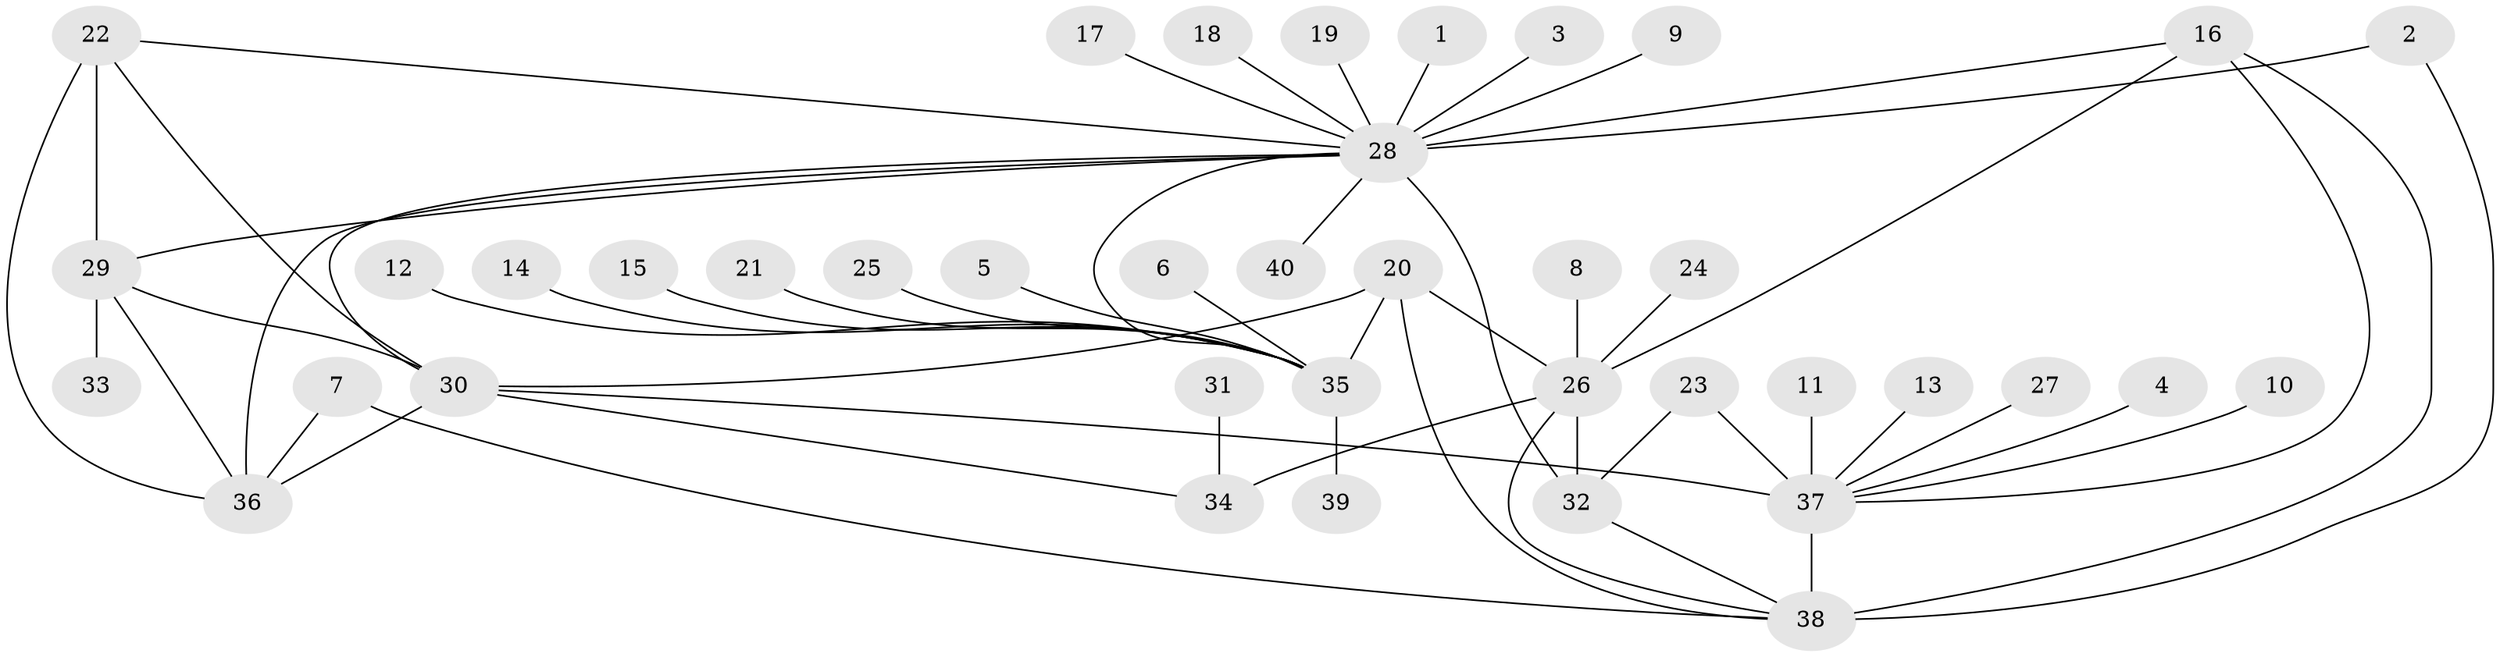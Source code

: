 // original degree distribution, {11: 0.022900763358778626, 6: 0.03816793893129771, 9: 0.06870229007633588, 5: 0.015267175572519083, 10: 0.015267175572519083, 7: 0.015267175572519083, 8: 0.022900763358778626, 12: 0.022900763358778626, 13: 0.007633587786259542, 1: 0.6183206106870229, 2: 0.11450381679389313, 3: 0.030534351145038167, 4: 0.007633587786259542}
// Generated by graph-tools (version 1.1) at 2025/37/03/04/25 23:37:50]
// undirected, 40 vertices, 57 edges
graph export_dot {
  node [color=gray90,style=filled];
  1;
  2;
  3;
  4;
  5;
  6;
  7;
  8;
  9;
  10;
  11;
  12;
  13;
  14;
  15;
  16;
  17;
  18;
  19;
  20;
  21;
  22;
  23;
  24;
  25;
  26;
  27;
  28;
  29;
  30;
  31;
  32;
  33;
  34;
  35;
  36;
  37;
  38;
  39;
  40;
  1 -- 28 [weight=1.0];
  2 -- 28 [weight=1.0];
  2 -- 38 [weight=1.0];
  3 -- 28 [weight=1.0];
  4 -- 37 [weight=1.0];
  5 -- 35 [weight=1.0];
  6 -- 35 [weight=1.0];
  7 -- 36 [weight=1.0];
  7 -- 38 [weight=1.0];
  8 -- 26 [weight=1.0];
  9 -- 28 [weight=1.0];
  10 -- 37 [weight=1.0];
  11 -- 37 [weight=1.0];
  12 -- 35 [weight=1.0];
  13 -- 37 [weight=1.0];
  14 -- 35 [weight=1.0];
  15 -- 35 [weight=1.0];
  16 -- 26 [weight=1.0];
  16 -- 28 [weight=1.0];
  16 -- 37 [weight=1.0];
  16 -- 38 [weight=1.0];
  17 -- 28 [weight=1.0];
  18 -- 28 [weight=1.0];
  19 -- 28 [weight=1.0];
  20 -- 26 [weight=2.0];
  20 -- 30 [weight=1.0];
  20 -- 35 [weight=8.0];
  20 -- 38 [weight=1.0];
  21 -- 35 [weight=1.0];
  22 -- 28 [weight=1.0];
  22 -- 29 [weight=1.0];
  22 -- 30 [weight=1.0];
  22 -- 36 [weight=2.0];
  23 -- 32 [weight=1.0];
  23 -- 37 [weight=1.0];
  24 -- 26 [weight=1.0];
  25 -- 35 [weight=1.0];
  26 -- 32 [weight=1.0];
  26 -- 34 [weight=5.0];
  26 -- 38 [weight=1.0];
  27 -- 37 [weight=1.0];
  28 -- 29 [weight=1.0];
  28 -- 30 [weight=1.0];
  28 -- 32 [weight=5.0];
  28 -- 35 [weight=1.0];
  28 -- 36 [weight=2.0];
  28 -- 40 [weight=1.0];
  29 -- 30 [weight=1.0];
  29 -- 33 [weight=1.0];
  29 -- 36 [weight=2.0];
  30 -- 34 [weight=1.0];
  30 -- 36 [weight=2.0];
  30 -- 37 [weight=2.0];
  31 -- 34 [weight=1.0];
  32 -- 38 [weight=1.0];
  35 -- 39 [weight=1.0];
  37 -- 38 [weight=8.0];
}
